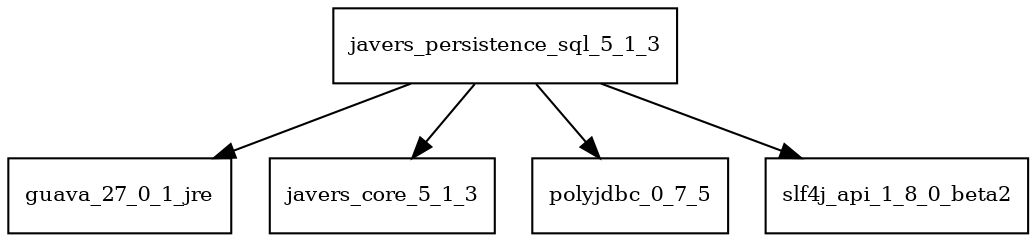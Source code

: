 digraph javers_persistence_sql_5_1_3_dependencies {
  node [shape = box, fontsize=10.0];
  javers_persistence_sql_5_1_3 -> guava_27_0_1_jre;
  javers_persistence_sql_5_1_3 -> javers_core_5_1_3;
  javers_persistence_sql_5_1_3 -> polyjdbc_0_7_5;
  javers_persistence_sql_5_1_3 -> slf4j_api_1_8_0_beta2;
}

